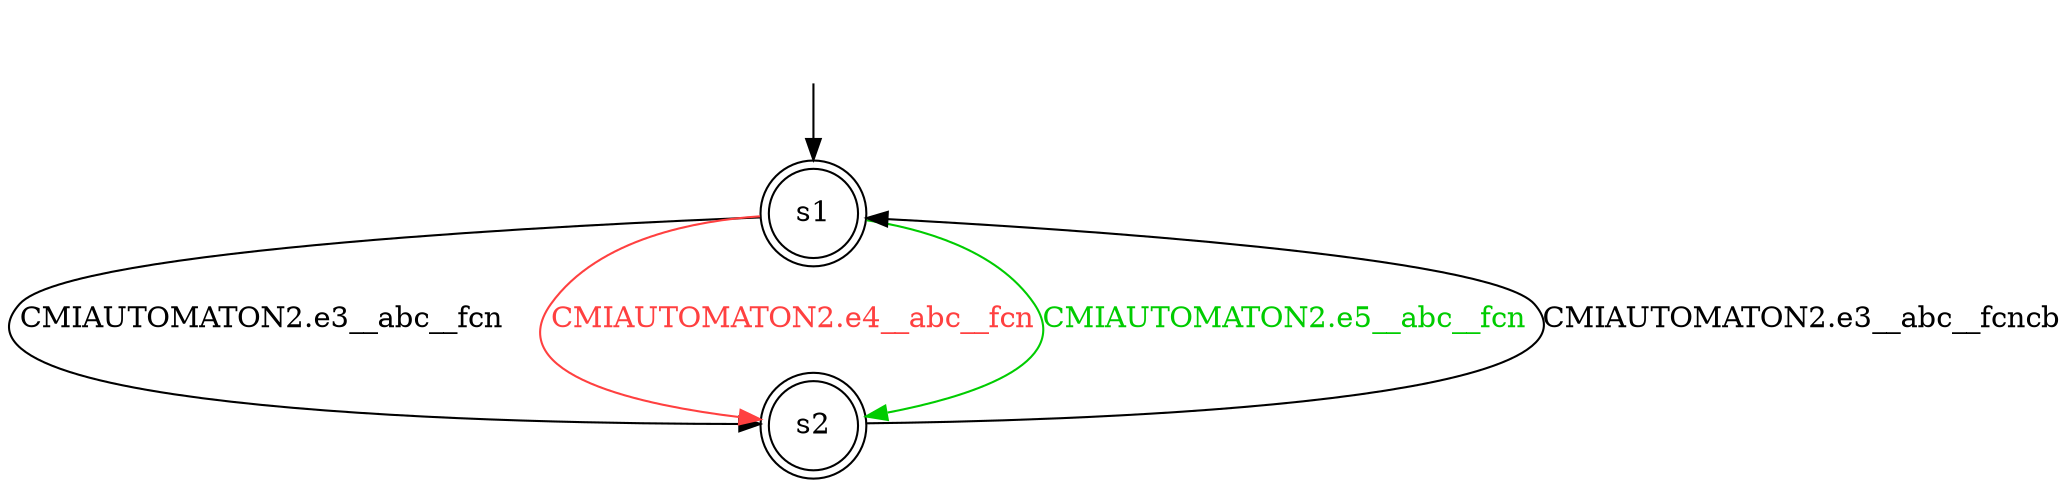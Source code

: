digraph diffautomaton {
	1 [label=<s1> shape="doublecircle"];
	2 [label=<s2> shape="doublecircle"];
	__init1 [label=<> shape="none"];
	__init1 -> 1;
	1 -> 2 [label=<<font color="#000000">CMIAUTOMATON2.e3__abc__fcn</font>> id="1-0-2"];
	1 -> 2 [label=<<font color="#ff4040">CMIAUTOMATON2.e4__abc__fcn</font>> color="#ff4040" id="1-1-2"];
	1 -> 2 [label=<<font color="#00cc00">CMIAUTOMATON2.e5__abc__fcn</font>> color="#00cc00" id="1-2-2"];
	2 -> 1 [label=<<font color="#000000">CMIAUTOMATON2.e3__abc__fcncb</font>> id="2-0-1"];
}
